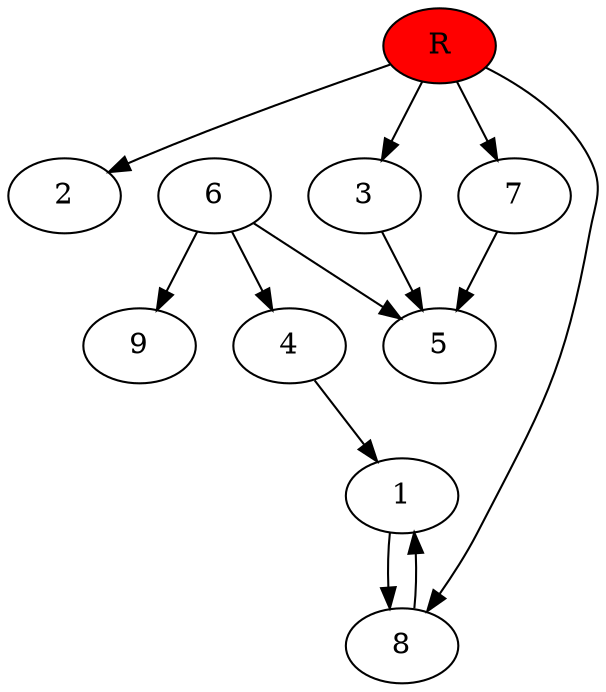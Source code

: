 digraph prb1770 {
	1
	2
	3
	4
	5
	6
	7
	8
	R [fillcolor="#ff0000" style=filled]
	1 -> 8
	3 -> 5
	4 -> 1
	6 -> 4
	6 -> 5
	6 -> 9
	7 -> 5
	8 -> 1
	R -> 2
	R -> 3
	R -> 7
	R -> 8
}

